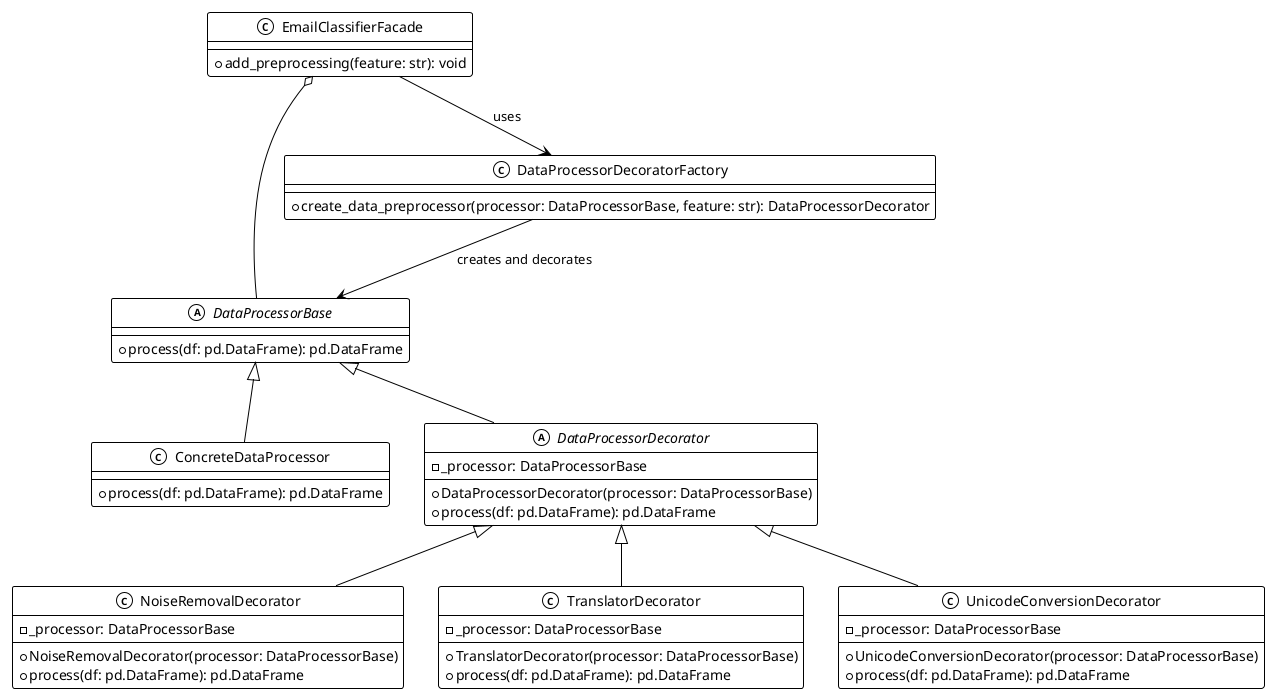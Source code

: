 @startuml
!theme mono

class EmailClassifierFacade {
    + add_preprocessing(feature: str): void
}

abstract class DataProcessorBase {
    + process(df: pd.DataFrame): pd.DataFrame
}

class ConcreteDataProcessor {
    + process(df: pd.DataFrame): pd.DataFrame
}

abstract class DataProcessorDecorator {
    - _processor: DataProcessorBase
    + DataProcessorDecorator(processor: DataProcessorBase)
    + process(df: pd.DataFrame): pd.DataFrame
}

class NoiseRemovalDecorator {
    - _processor: DataProcessorBase
    + NoiseRemovalDecorator(processor: DataProcessorBase)
    + process(df: pd.DataFrame): pd.DataFrame
}

class TranslatorDecorator {
    - _processor: DataProcessorBase
    + TranslatorDecorator(processor: DataProcessorBase)
    + process(df: pd.DataFrame): pd.DataFrame
}

class UnicodeConversionDecorator {
    - _processor: DataProcessorBase
    + UnicodeConversionDecorator(processor: DataProcessorBase)
    + process(df: pd.DataFrame): pd.DataFrame
}

class DataProcessorDecoratorFactory {
    + create_data_preprocessor(processor: DataProcessorBase, feature: str): DataProcessorDecorator
}

EmailClassifierFacade o-- DataProcessorBase
DataProcessorBase <|-- ConcreteDataProcessor
DataProcessorBase <|-- DataProcessorDecorator
DataProcessorDecorator <|-- NoiseRemovalDecorator
DataProcessorDecorator <|-- TranslatorDecorator
DataProcessorDecorator <|-- UnicodeConversionDecorator

EmailClassifierFacade --> DataProcessorDecoratorFactory: uses
DataProcessorDecoratorFactory --> DataProcessorBase: creates and decorates

@enduml
